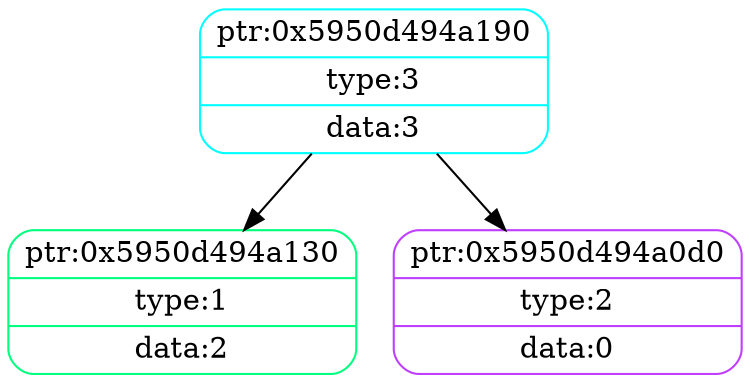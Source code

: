 digraph G{
	rankdir=TB;
	node[shape=rect,style=rounded];
	ptr0x5950d494a190 [shape=record,label="{ ptr:0x5950d494a190 | type:3 | data:3 }",color="aqua"]
	ptr0x5950d494a130 [shape=record,label="{ ptr:0x5950d494a130 | type:1 | data:2 }",color="springgreen"]
	ptr0x5950d494a190 -> ptr0x5950d494a130;
	ptr0x5950d494a0d0 [shape=record,label="{ ptr:0x5950d494a0d0 | type:2 | data:0 }",color="darkorchid1"]
	ptr0x5950d494a190 -> ptr0x5950d494a0d0;
	}
